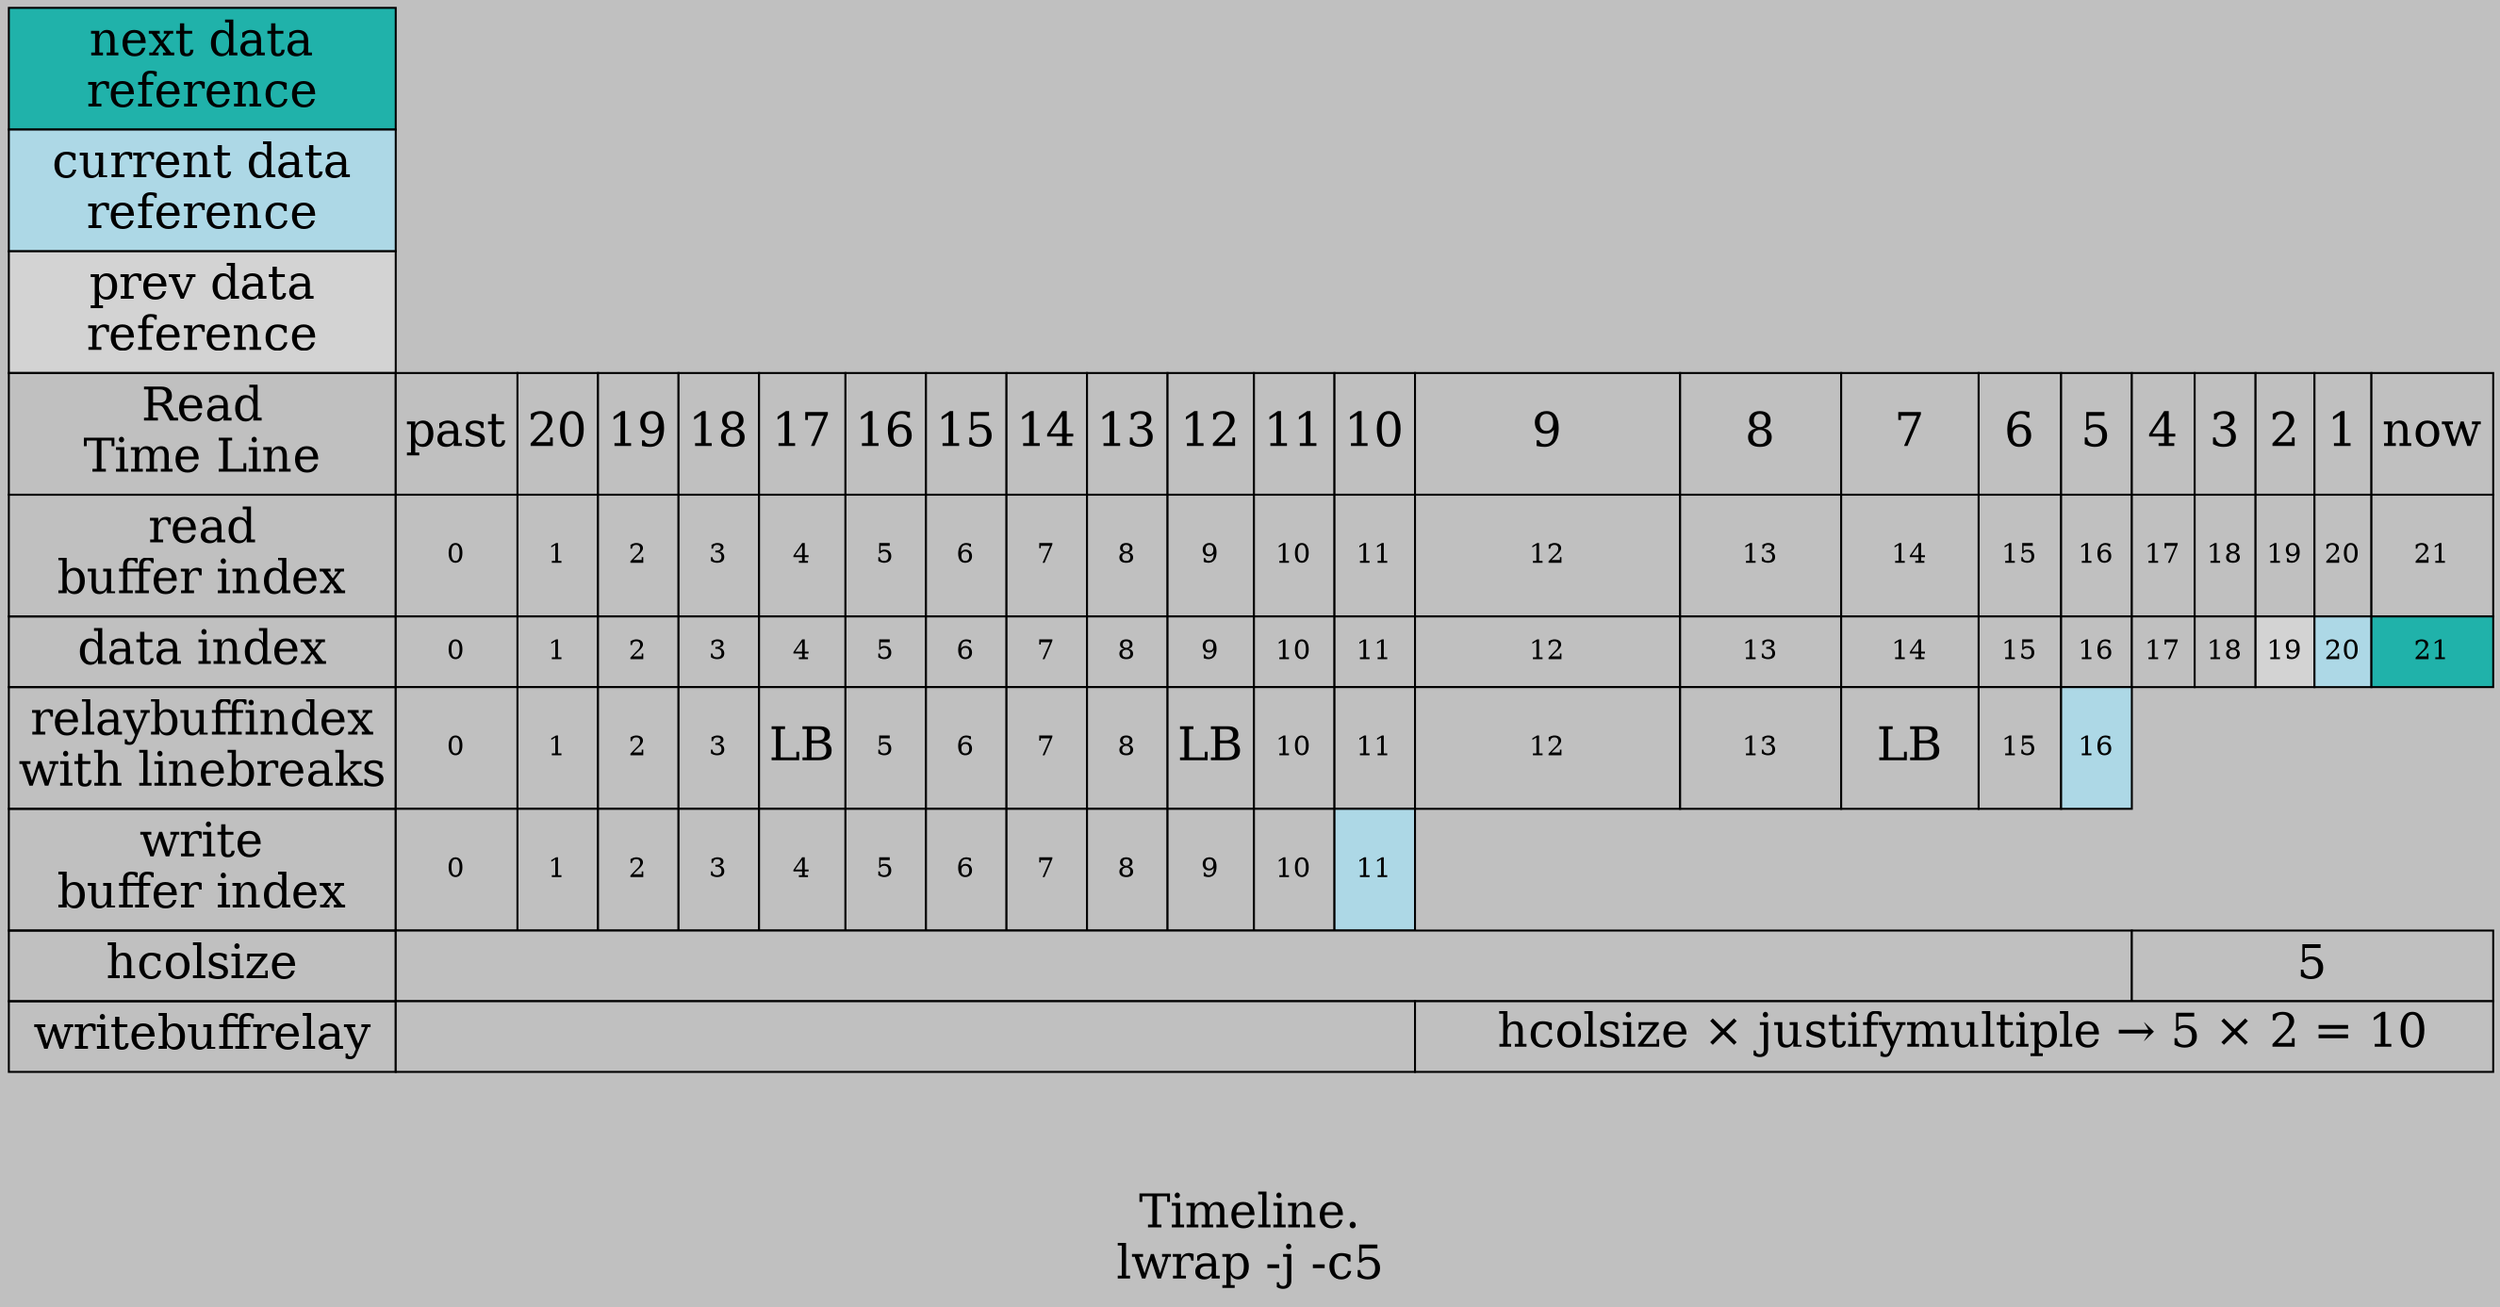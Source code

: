 digraph ports {
	ranksep=1; size="40,40";
    bgcolor=gray
  { rank=same; n0}
	splines=polyline;
	n0 [shape=none,margin=0,label=<
	<TABLE BORDER="0" CELLBORDER="1"
	 CELLSPACING="0" CELLPADDING="4">
  <TR>
    <TD PORT="0.1" BGCOLOR="lightseagreen" COLSPAN="1"><FONT POINT-SIZE="24">next data<br/>reference</FONT></TD>
  </TR>
  <TR>
    <TD PORT="0.1" BGCOLOR="lightblue" COLSPAN="1"><FONT POINT-SIZE="24">current data<br/>reference</FONT></TD>
  </TR>
  <TR>
    <TD PORT="0.1" BGCOLOR="lightgrey" COLSPAN="1"><FONT POINT-SIZE="24">prev data<br/>reference</FONT></TD>
  </TR>
	<TR>
			<TD><FONT POINT-SIZE="24" COLOR="black">Read<br/>Time Line</FONT></TD>
			<TD PORT="0.1" BGCOLOR="gray"><FONT POINT-SIZE="24">past</FONT></TD>
			<TD PORT="1.1" BGCOLOR="gray"><FONT POINT-SIZE="24">20</FONT></TD>
			<TD PORT="2.1" BGCOLOR="gray"><FONT POINT-SIZE="24">19</FONT></TD>
			<TD PORT="3.1" BGCOLOR="gray"><FONT POINT-SIZE="24">18</FONT></TD>
			<TD PORT="4.1" BGCOLOR="gray"><FONT POINT-SIZE="24">17</FONT></TD>
			<TD PORT="5.1" BGCOLOR="gray"><FONT POINT-SIZE="24">16</FONT></TD>
			<TD PORT="6.1" BGCOLOR="gray"><FONT POINT-SIZE="24">15</FONT></TD>
		  <TD PORT="7.1" BGCOLOR="gray"><FONT POINT-SIZE="24">14</FONT></TD>
			<TD PORT="8.1" BGCOLOR="gray"><FONT POINT-SIZE="24">13</FONT></TD>
			<TD PORT="9.1" BGCOLOR="gray"><FONT POINT-SIZE="24">12</FONT></TD>
     	<TD PORT="10.1" BGCOLOR="gray"><FONT POINT-SIZE="24">11</FONT></TD>
		  <TD PORT="11.1" BGCOLOR="gray"><FONT POINT-SIZE="24">10</FONT></TD>
			<TD PORT="12.1" BGCOLOR="gray"><FONT POINT-SIZE="24">9</FONT></TD>
			<TD PORT="13.1" BGCOLOR="gray"><FONT POINT-SIZE="24">8</FONT></TD>
    	<TD PORT="14.1" BGCOLOR="gray"><FONT POINT-SIZE="24">7</FONT></TD>
			<TD PORT="15.1" BGCOLOR="gray"><FONT POINT-SIZE="24">6</FONT></TD>
      <TD PORT="16.1" BGCOLOR="gray"><FONT POINT-SIZE="24">5</FONT></TD>
    	<TD PORT="17.1" BGCOLOR="gray"><FONT POINT-SIZE="24">4</FONT></TD>
			<TD PORT="18.1" BGCOLOR="gray"><FONT POINT-SIZE="24">3</FONT></TD>
      <TD PORT="19.1" BGCOLOR="gray"><FONT POINT-SIZE="24">2</FONT></TD>
    	<TD PORT="20.1" BGCOLOR="gray"><FONT POINT-SIZE="24">1</FONT></TD>
      <TD PORT="21.1" BGCOLOR="gray"><FONT POINT-SIZE="24">now</FONT></TD>
		</TR>
    <TR>
			<TD><FONT POINT-SIZE="24" COLOR="black">read<br/>buffer index</FONT></TD>
			<TD PORT="0.1" BGCOLOR="gray">0</TD>
			<TD PORT="1.1" BGCOLOR="gray">1</TD>
			<TD PORT="2.1" BGCOLOR="gray">2</TD>
			<TD PORT="3.1" BGCOLOR="gray">3</TD>
			<TD PORT="4.1" BGCOLOR="gray">4</TD>
			<TD PORT="5.1" BGCOLOR="gray">5</TD>
			<TD PORT="6.1" BGCOLOR="gray">6</TD>
		  <TD PORT="7.1" BGCOLOR="gray">7</TD>
			<TD PORT="8.1" BGCOLOR="gray">8</TD>
			<TD PORT="9.1" BGCOLOR="gray">9</TD>
     	<TD PORT="10.1" BGCOLOR="gray">10</TD>
		  <TD PORT="11.1" BGCOLOR="gray">11</TD>
			<TD PORT="12.1" BGCOLOR="gray">12</TD>
			<TD PORT="13.1" BGCOLOR="gray">13</TD>
    	<TD PORT="14.1" BGCOLOR="gray">14</TD>
			<TD PORT="15.1" BGCOLOR="gray">15</TD>
      <TD PORT="16.1" BGCOLOR="gray">16</TD>
    	<TD PORT="17.1" BGCOLOR="gray">17</TD>
			<TD PORT="18.1" BGCOLOR="gray">18</TD>
      <TD PORT="19.1" BGCOLOR="gray">19</TD>
    	<TD PORT="20.1" BGCOLOR="gray">20</TD>
      <TD PORT="21.1" BGCOLOR="gray">21</TD>
      </TR>
   <TR>
			<TD><FONT POINT-SIZE="24" COLOR="black">data index</FONT></TD>
			<TD PORT="0.1" BGCOLOR="gray">0</TD>
			<TD PORT="1.1" BGCOLOR="gray">1</TD>
			<TD PORT="2.1" BGCOLOR="gray">2</TD>
			<TD PORT="3.1" BGCOLOR="gray">3</TD>
			<TD PORT="4.1" BGCOLOR="gray">4</TD>
		  <TD PORT="5.1" BGCOLOR="gray">5</TD>
			<TD PORT="6.1" BGCOLOR="gray">6</TD>
			<TD PORT="7.1" BGCOLOR="gray">7</TD>
     	<TD PORT="8.1" BGCOLOR="gray">8</TD>
		  <TD PORT="9.1" BGCOLOR="gray">9</TD>
			<TD PORT="10.1" BGCOLOR="gray">10</TD>
			<TD PORT="11.1" BGCOLOR="gray">11</TD>
    	<TD PORT="12.1" BGCOLOR="gray">12</TD>
			<TD PORT="13.1" BGCOLOR="gray">13</TD>
      <TD PORT="14.1" BGCOLOR="gray">14</TD>
    	<TD PORT="15.1" BGCOLOR="gray">15</TD>
			<TD PORT="16.1" BGCOLOR="gray">16</TD>
      <TD PORT="17.1" BGCOLOR="gray">17</TD>
    	<TD PORT="18.1" BGCOLOR="gray">18</TD>
      <TD PORT="19.1" BGCOLOR="lightgrey">19</TD>
      <TD PORT="20.1" BGCOLOR="lightblue">20</TD>
      <TD PORT="21.1" BGCOLOR="lightseagreen">21</TD>
		</TR>
     <TR>
			<TD><FONT POINT-SIZE="24" COLOR="black">relaybuffindex<br/>with linebreaks</FONT></TD>
			<TD PORT="0.1" BGCOLOR="gray">0</TD>
			<TD PORT="1.1" BGCOLOR="gray">1</TD>
			<TD PORT="2.1" BGCOLOR="gray">2</TD>
			<TD PORT="3.1" BGCOLOR="gray">3</TD>
			<TD PORT="4.1" BGCOLOR="gray"><font point-size="24">LB</font></TD>
			<TD PORT="5.1" BGCOLOR="gray">5</TD>
			<TD port="6.1" bgcolor="gray">6</TD>
		  <TD port="7.1" bgcolor="gray">7</TD>
			<TD port="8.1" bgcolor="gray">8</TD>
			<TD port="9.1" bgcolor="gray"><font point-size="24">LB</font></TD>
     	<TD port="10.1" bgcolor="gray">10</TD>
		  <TD port="11.1" bgcolor="gray">11</TD>
			<TD port="12.1" bgcolor="gray">12</TD>
			<TD port="13.1" bgcolor="gray">13</TD>
    	<TD port="14.1" bgcolor="gray"><font point-size="24">LB</font></TD>
      <TD PORT="15.1" BGCOLOR="gray">15</TD>
			<TD PORT="16.1" BGCOLOR="lightblue">16</TD>
		</TR>
     <TR>
			<TD><font point-size="24" color="black">write<br/>buffer index</font></TD>
    	<TD port="0.1" bgcolor="gray">0</TD>
			<TD port="1.1" bgcolor="gray">1</TD>
			<TD port="2.1" bgcolor="gray">2</TD>
			<TD port="3.1" bgcolor="gray">3</TD>
      <TD PORT="4.1" BGCOLOR="gray">4</TD>
			<TD PORT="5.1" BGCOLOR="gray">5</TD>
			<TD port="6.1" bgcolor="gray">6</TD>
		  <TD port="7.1" bgcolor="gray">7</TD>
			<TD port="8.1" bgcolor="gray">8</TD>
    	<TD port="9.1" bgcolor="gray">9</TD>
    	<TD PORT="10.1" BGCOLOR="gray">10</TD>
			<TD PORT="11.1" BGCOLOR="lightblue">11</TD>
      </TR>
    <TR>
			<TD><font point-size="24" color="black">hcolsize</font></TD>
    	<TD port="0.1" bgcolor="gray" colspan="17"></TD>
    	<TD port="1.1" bgcolor="gray" colspan="5"><font point-size="24">5</font></TD>
		</TR>
   <TR>
			<TD><font point-size="24" color="black">writebuffrelay</font></TD>
    	<TD port="0.1" bgcolor="gray" colspan="12"></TD>
      <TD port="1.1" bgcolor="gray" colspan="10">
        <font point-size="24">hcolsize &times; justifymultiple &rarr; 5 &times; 2 = 10</font>
      </TD>
		</TR>
   </TABLE>>];
	label = "\n\nTimeline.\nlwrap -j -c5";
	fontsize=24;
}
